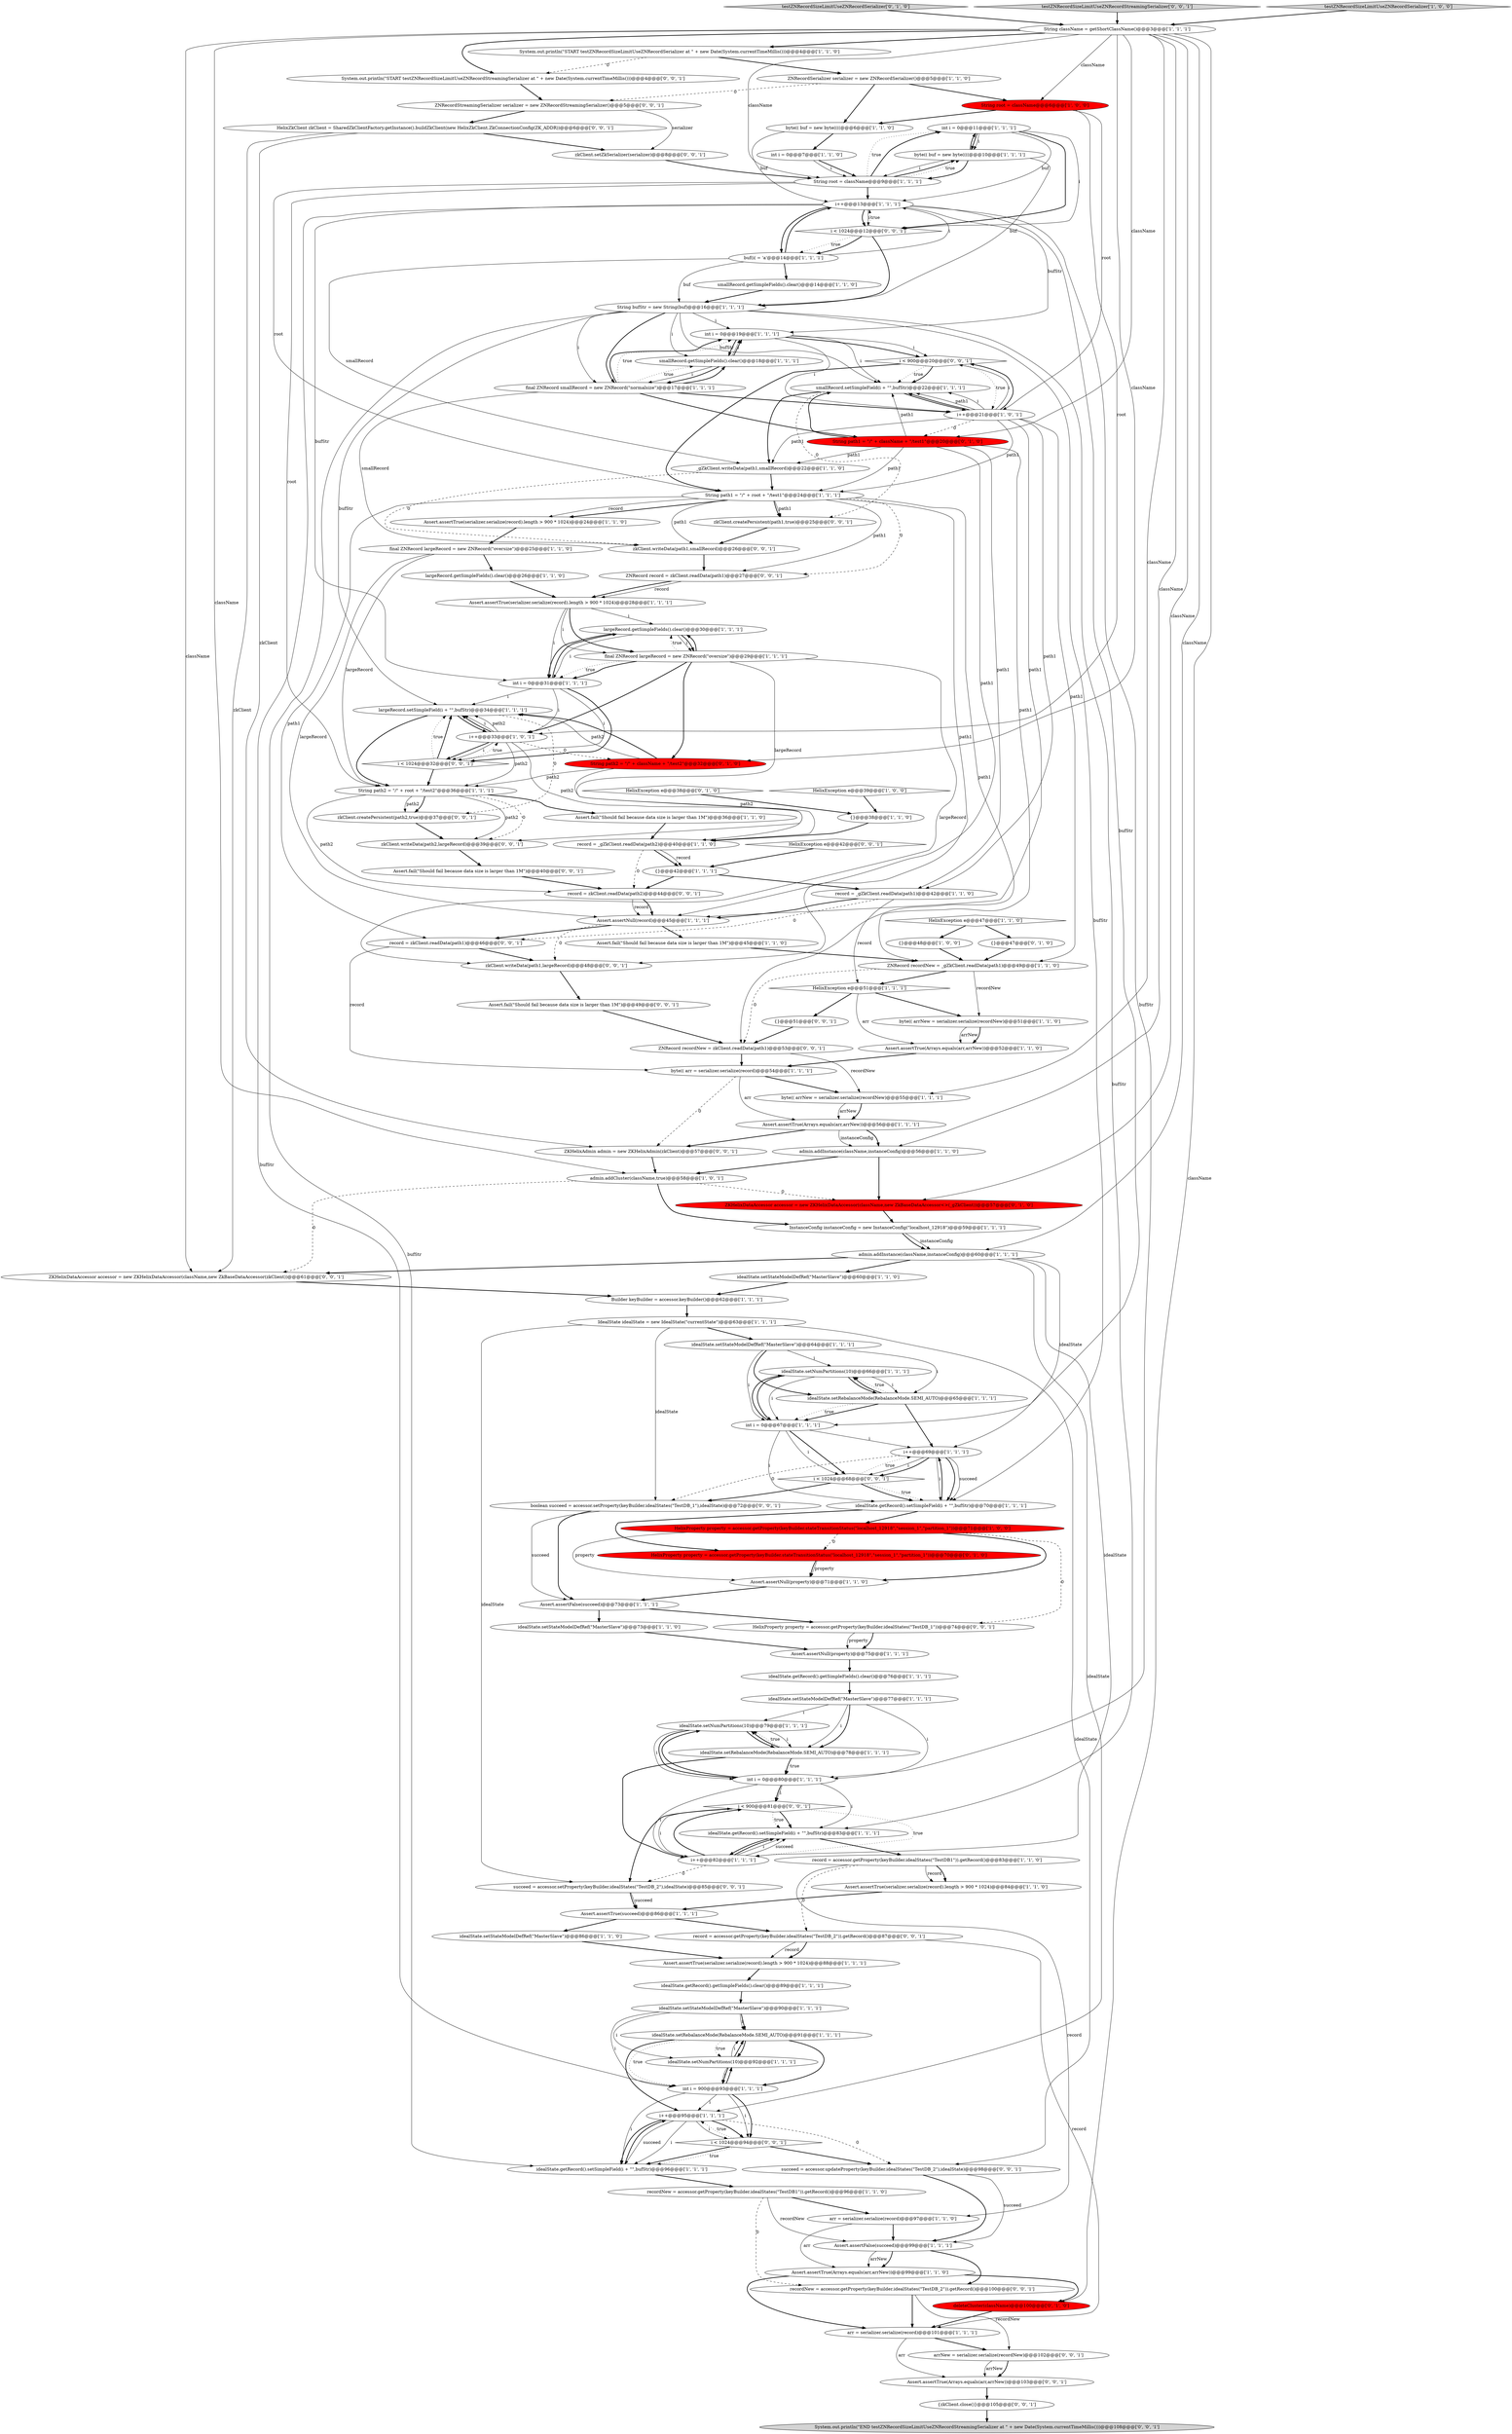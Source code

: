 digraph {
93 [style = filled, label = "deleteCluster(className)@@@100@@@['0', '1', '0']", fillcolor = red, shape = ellipse image = "AAA1AAABBB2BBB"];
26 [style = filled, label = "Assert.fail(\"Should fail because data size is larger than 1M\")@@@45@@@['1', '1', '0']", fillcolor = white, shape = ellipse image = "AAA0AAABBB1BBB"];
91 [style = filled, label = "HelixException e@@@38@@@['0', '1', '0']", fillcolor = white, shape = diamond image = "AAA0AAABBB2BBB"];
36 [style = filled, label = "{}@@@48@@@['1', '0', '0']", fillcolor = white, shape = ellipse image = "AAA0AAABBB1BBB"];
113 [style = filled, label = "zkClient.writeData(path1,smallRecord)@@@26@@@['0', '0', '1']", fillcolor = white, shape = ellipse image = "AAA0AAABBB3BBB"];
104 [style = filled, label = "i < 900@@@20@@@['0', '0', '1']", fillcolor = white, shape = diamond image = "AAA0AAABBB3BBB"];
59 [style = filled, label = "Assert.assertFalse(succeed)@@@99@@@['1', '1', '1']", fillcolor = white, shape = ellipse image = "AAA0AAABBB1BBB"];
2 [style = filled, label = "Assert.assertTrue(serializer.serialize(record).length > 900 * 1024)@@@88@@@['1', '1', '1']", fillcolor = white, shape = ellipse image = "AAA0AAABBB1BBB"];
120 [style = filled, label = "Assert.assertTrue(Arrays.equals(arr,arrNew))@@@103@@@['0', '0', '1']", fillcolor = white, shape = ellipse image = "AAA0AAABBB3BBB"];
25 [style = filled, label = "idealState.setStateModelDefRef(\"MasterSlave\")@@@60@@@['1', '1', '0']", fillcolor = white, shape = ellipse image = "AAA0AAABBB1BBB"];
87 [style = filled, label = "Assert.assertTrue(succeed)@@@86@@@['1', '1', '1']", fillcolor = white, shape = ellipse image = "AAA0AAABBB1BBB"];
14 [style = filled, label = "smallRecord.getSimpleFields().clear()@@@14@@@['1', '1', '0']", fillcolor = white, shape = ellipse image = "AAA0AAABBB1BBB"];
96 [style = filled, label = "HelixProperty property = accessor.getProperty(keyBuilder.stateTransitionStatus(\"localhost_12918\",\"session_1\",\"partition_1\"))@@@70@@@['0', '1', '0']", fillcolor = red, shape = ellipse image = "AAA1AAABBB2BBB"];
4 [style = filled, label = "idealState.setNumPartitions(10)@@@79@@@['1', '1', '1']", fillcolor = white, shape = ellipse image = "AAA0AAABBB1BBB"];
13 [style = filled, label = "idealState.getRecord().getSimpleFields().clear()@@@89@@@['1', '1', '1']", fillcolor = white, shape = ellipse image = "AAA0AAABBB1BBB"];
31 [style = filled, label = "HelixProperty property = accessor.getProperty(keyBuilder.stateTransitionStatus(\"localhost_12918\",\"session_1\",\"partition_1\"))@@@71@@@['1', '0', '0']", fillcolor = red, shape = ellipse image = "AAA1AAABBB1BBB"];
3 [style = filled, label = "idealState.setNumPartitions(10)@@@66@@@['1', '1', '1']", fillcolor = white, shape = ellipse image = "AAA0AAABBB1BBB"];
65 [style = filled, label = "int i = 0@@@19@@@['1', '1', '1']", fillcolor = white, shape = ellipse image = "AAA0AAABBB1BBB"];
122 [style = filled, label = "recordNew = accessor.getProperty(keyBuilder.idealStates(\"TestDB_2\")).getRecord()@@@100@@@['0', '0', '1']", fillcolor = white, shape = ellipse image = "AAA0AAABBB3BBB"];
38 [style = filled, label = "smallRecord.setSimpleField(i + \"\",bufStr)@@@22@@@['1', '1', '1']", fillcolor = white, shape = ellipse image = "AAA0AAABBB1BBB"];
124 [style = filled, label = "HelixProperty property = accessor.getProperty(keyBuilder.idealStates(\"TestDB_1\"))@@@74@@@['0', '0', '1']", fillcolor = white, shape = ellipse image = "AAA0AAABBB3BBB"];
17 [style = filled, label = "System.out.println(\"START testZNRecordSizeLimitUseZNRecordSerializer at \" + new Date(System.currentTimeMillis()))@@@4@@@['1', '1', '0']", fillcolor = white, shape = ellipse image = "AAA0AAABBB1BBB"];
49 [style = filled, label = "idealState.getRecord().setSimpleField(i + \"\",bufStr)@@@96@@@['1', '1', '1']", fillcolor = white, shape = ellipse image = "AAA0AAABBB1BBB"];
15 [style = filled, label = "idealState.setRebalanceMode(RebalanceMode.SEMI_AUTO)@@@65@@@['1', '1', '1']", fillcolor = white, shape = ellipse image = "AAA0AAABBB1BBB"];
125 [style = filled, label = "Assert.fail(\"Should fail because data size is larger than 1M\")@@@49@@@['0', '0', '1']", fillcolor = white, shape = ellipse image = "AAA0AAABBB3BBB"];
73 [style = filled, label = "HelixException e@@@51@@@['1', '1', '1']", fillcolor = white, shape = diamond image = "AAA0AAABBB1BBB"];
106 [style = filled, label = "ZKHelixDataAccessor accessor = new ZKHelixDataAccessor(className,new ZkBaseDataAccessor(zkClient))@@@61@@@['0', '0', '1']", fillcolor = white, shape = ellipse image = "AAA0AAABBB3BBB"];
129 [style = filled, label = "succeed = accessor.setProperty(keyBuilder.idealStates(\"TestDB_2\"),idealState)@@@85@@@['0', '0', '1']", fillcolor = white, shape = ellipse image = "AAA0AAABBB3BBB"];
5 [style = filled, label = "largeRecord.setSimpleField(i + \"\",bufStr)@@@34@@@['1', '1', '1']", fillcolor = white, shape = ellipse image = "AAA0AAABBB1BBB"];
105 [style = filled, label = "ZNRecord record = zkClient.readData(path1)@@@27@@@['0', '0', '1']", fillcolor = white, shape = ellipse image = "AAA0AAABBB3BBB"];
80 [style = filled, label = "String path2 = \"/\" + root + \"/test2\"@@@36@@@['1', '1', '1']", fillcolor = white, shape = ellipse image = "AAA0AAABBB1BBB"];
86 [style = filled, label = "Assert.fail(\"Should fail because data size is larger than 1M\")@@@36@@@['1', '1', '0']", fillcolor = white, shape = ellipse image = "AAA0AAABBB1BBB"];
76 [style = filled, label = "Assert.assertTrue(serializer.serialize(record).length > 900 * 1024)@@@24@@@['1', '1', '0']", fillcolor = white, shape = ellipse image = "AAA0AAABBB1BBB"];
0 [style = filled, label = "HelixException e@@@39@@@['1', '0', '0']", fillcolor = white, shape = diamond image = "AAA0AAABBB1BBB"];
45 [style = filled, label = "admin.addCluster(className,true)@@@58@@@['1', '0', '1']", fillcolor = white, shape = ellipse image = "AAA0AAABBB1BBB"];
83 [style = filled, label = "idealState.setStateModelDefRef(\"MasterSlave\")@@@77@@@['1', '1', '1']", fillcolor = white, shape = ellipse image = "AAA0AAABBB1BBB"];
97 [style = filled, label = "String path2 = \"/\" + className + \"/test2\"@@@32@@@['0', '1', '0']", fillcolor = red, shape = ellipse image = "AAA1AAABBB2BBB"];
103 [style = filled, label = "HelixException e@@@42@@@['0', '0', '1']", fillcolor = white, shape = diamond image = "AAA0AAABBB3BBB"];
34 [style = filled, label = "byte(( arrNew = serializer.serialize(recordNew)@@@55@@@['1', '1', '1']", fillcolor = white, shape = ellipse image = "AAA0AAABBB1BBB"];
110 [style = filled, label = "i < 1024@@@68@@@['0', '0', '1']", fillcolor = white, shape = diamond image = "AAA0AAABBB3BBB"];
11 [style = filled, label = "idealState.getRecord().setSimpleField(i + \"\",bufStr)@@@70@@@['1', '1', '1']", fillcolor = white, shape = ellipse image = "AAA0AAABBB1BBB"];
101 [style = filled, label = "ZNRecordStreamingSerializer serializer = new ZNRecordStreamingSerializer()@@@5@@@['0', '0', '1']", fillcolor = white, shape = ellipse image = "AAA0AAABBB3BBB"];
54 [style = filled, label = "int i = 0@@@7@@@['1', '1', '0']", fillcolor = white, shape = ellipse image = "AAA0AAABBB1BBB"];
117 [style = filled, label = "record = accessor.getProperty(keyBuilder.idealStates(\"TestDB_2\")).getRecord()@@@87@@@['0', '0', '1']", fillcolor = white, shape = ellipse image = "AAA0AAABBB3BBB"];
6 [style = filled, label = "i++@@@69@@@['1', '1', '1']", fillcolor = white, shape = ellipse image = "AAA0AAABBB1BBB"];
50 [style = filled, label = "idealState.getRecord().setSimpleField(i + \"\",bufStr)@@@83@@@['1', '1', '1']", fillcolor = white, shape = ellipse image = "AAA0AAABBB1BBB"];
23 [style = filled, label = "IdealState idealState = new IdealState(\"currentState\")@@@63@@@['1', '1', '1']", fillcolor = white, shape = ellipse image = "AAA0AAABBB1BBB"];
112 [style = filled, label = "System.out.println(\"END testZNRecordSizeLimitUseZNRecordStreamingSerializer at \" + new Date(System.currentTimeMillis()))@@@108@@@['0', '0', '1']", fillcolor = lightgray, shape = ellipse image = "AAA0AAABBB3BBB"];
92 [style = filled, label = "testZNRecordSizeLimitUseZNRecordSerializer['0', '1', '0']", fillcolor = lightgray, shape = diamond image = "AAA0AAABBB2BBB"];
39 [style = filled, label = "Assert.assertNull(property)@@@75@@@['1', '1', '1']", fillcolor = white, shape = ellipse image = "AAA0AAABBB1BBB"];
67 [style = filled, label = "idealState.setRebalanceMode(RebalanceMode.SEMI_AUTO)@@@91@@@['1', '1', '1']", fillcolor = white, shape = ellipse image = "AAA0AAABBB1BBB"];
12 [style = filled, label = "i++@@@82@@@['1', '1', '1']", fillcolor = white, shape = ellipse image = "AAA0AAABBB1BBB"];
100 [style = filled, label = "{}@@@51@@@['0', '0', '1']", fillcolor = white, shape = ellipse image = "AAA0AAABBB3BBB"];
118 [style = filled, label = "i < 1024@@@94@@@['0', '0', '1']", fillcolor = white, shape = diamond image = "AAA0AAABBB3BBB"];
8 [style = filled, label = "Assert.assertNull(record)@@@45@@@['1', '1', '1']", fillcolor = white, shape = ellipse image = "AAA0AAABBB1BBB"];
69 [style = filled, label = "Assert.assertTrue(Arrays.equals(arr,arrNew))@@@99@@@['1', '1', '0']", fillcolor = white, shape = ellipse image = "AAA0AAABBB1BBB"];
19 [style = filled, label = "smallRecord.getSimpleFields().clear()@@@18@@@['1', '1', '1']", fillcolor = white, shape = ellipse image = "AAA0AAABBB1BBB"];
22 [style = filled, label = "_gZkClient.writeData(path1,smallRecord)@@@22@@@['1', '1', '0']", fillcolor = white, shape = ellipse image = "AAA0AAABBB1BBB"];
9 [style = filled, label = "String root = className@@@9@@@['1', '1', '1']", fillcolor = white, shape = ellipse image = "AAA0AAABBB1BBB"];
81 [style = filled, label = "ZNRecord recordNew = _gZkClient.readData(path1)@@@49@@@['1', '1', '0']", fillcolor = white, shape = ellipse image = "AAA0AAABBB1BBB"];
132 [style = filled, label = "Assert.fail(\"Should fail because data size is larger than 1M\")@@@40@@@['0', '0', '1']", fillcolor = white, shape = ellipse image = "AAA0AAABBB3BBB"];
10 [style = filled, label = "arr = serializer.serialize(record)@@@101@@@['1', '1', '1']", fillcolor = white, shape = ellipse image = "AAA0AAABBB1BBB"];
40 [style = filled, label = "Assert.assertTrue(serializer.serialize(record).length > 900 * 1024)@@@28@@@['1', '1', '1']", fillcolor = white, shape = ellipse image = "AAA0AAABBB1BBB"];
58 [style = filled, label = "String bufStr = new String(buf)@@@16@@@['1', '1', '1']", fillcolor = white, shape = ellipse image = "AAA0AAABBB1BBB"];
20 [style = filled, label = "idealState.setStateModelDefRef(\"MasterSlave\")@@@64@@@['1', '1', '1']", fillcolor = white, shape = ellipse image = "AAA0AAABBB1BBB"];
123 [style = filled, label = "System.out.println(\"START testZNRecordSizeLimitUseZNRecordStreamingSerializer at \" + new Date(System.currentTimeMillis()))@@@4@@@['0', '0', '1']", fillcolor = white, shape = ellipse image = "AAA0AAABBB3BBB"];
88 [style = filled, label = "largeRecord.getSimpleFields().clear()@@@26@@@['1', '1', '0']", fillcolor = white, shape = ellipse image = "AAA0AAABBB1BBB"];
66 [style = filled, label = "record = _gZkClient.readData(path2)@@@40@@@['1', '1', '0']", fillcolor = white, shape = ellipse image = "AAA0AAABBB1BBB"];
37 [style = filled, label = "Builder keyBuilder = accessor.keyBuilder()@@@62@@@['1', '1', '1']", fillcolor = white, shape = ellipse image = "AAA0AAABBB1BBB"];
32 [style = filled, label = "byte(( buf = new byte((((@@@10@@@['1', '1', '1']", fillcolor = white, shape = ellipse image = "AAA0AAABBB1BBB"];
51 [style = filled, label = "byte(( buf = new byte((((@@@6@@@['1', '1', '0']", fillcolor = white, shape = ellipse image = "AAA0AAABBB1BBB"];
77 [style = filled, label = "arr = serializer.serialize(record)@@@97@@@['1', '1', '0']", fillcolor = white, shape = ellipse image = "AAA0AAABBB1BBB"];
41 [style = filled, label = "i++@@@33@@@['1', '0', '1']", fillcolor = white, shape = ellipse image = "AAA0AAABBB1BBB"];
85 [style = filled, label = "{}@@@42@@@['1', '1', '1']", fillcolor = white, shape = ellipse image = "AAA0AAABBB1BBB"];
55 [style = filled, label = "record = accessor.getProperty(keyBuilder.idealStates(\"TestDB1\")).getRecord()@@@83@@@['1', '1', '0']", fillcolor = white, shape = ellipse image = "AAA0AAABBB1BBB"];
47 [style = filled, label = "String className = getShortClassName()@@@3@@@['1', '1', '1']", fillcolor = white, shape = ellipse image = "AAA0AAABBB1BBB"];
114 [style = filled, label = "record = zkClient.readData(path2)@@@44@@@['0', '0', '1']", fillcolor = white, shape = ellipse image = "AAA0AAABBB3BBB"];
108 [style = filled, label = "testZNRecordSizeLimitUseZNRecordStreamingSerializer['0', '0', '1']", fillcolor = lightgray, shape = diamond image = "AAA0AAABBB3BBB"];
42 [style = filled, label = "byte(( arrNew = serializer.serialize(recordNew)@@@51@@@['1', '1', '0']", fillcolor = white, shape = ellipse image = "AAA0AAABBB1BBB"];
107 [style = filled, label = "succeed = accessor.updateProperty(keyBuilder.idealStates(\"TestDB_2\"),idealState)@@@98@@@['0', '0', '1']", fillcolor = white, shape = ellipse image = "AAA0AAABBB3BBB"];
90 [style = filled, label = "String path1 = \"/\" + className + \"/test1\"@@@20@@@['0', '1', '0']", fillcolor = red, shape = ellipse image = "AAA1AAABBB2BBB"];
28 [style = filled, label = "largeRecord.getSimpleFields().clear()@@@30@@@['1', '1', '1']", fillcolor = white, shape = ellipse image = "AAA0AAABBB1BBB"];
52 [style = filled, label = "HelixException e@@@47@@@['1', '1', '0']", fillcolor = white, shape = diamond image = "AAA0AAABBB1BBB"];
116 [style = filled, label = "{zkClient.close()}@@@105@@@['0', '0', '1']", fillcolor = white, shape = ellipse image = "AAA0AAABBB3BBB"];
98 [style = filled, label = "zkClient.writeData(path1,largeRecord)@@@48@@@['0', '0', '1']", fillcolor = white, shape = ellipse image = "AAA0AAABBB3BBB"];
70 [style = filled, label = "i++@@@21@@@['1', '0', '1']", fillcolor = white, shape = ellipse image = "AAA0AAABBB1BBB"];
82 [style = filled, label = "Assert.assertNull(property)@@@71@@@['1', '1', '0']", fillcolor = white, shape = ellipse image = "AAA0AAABBB1BBB"];
33 [style = filled, label = "ZNRecordSerializer serializer = new ZNRecordSerializer()@@@5@@@['1', '1', '0']", fillcolor = white, shape = ellipse image = "AAA0AAABBB1BBB"];
35 [style = filled, label = "i++@@@95@@@['1', '1', '1']", fillcolor = white, shape = ellipse image = "AAA0AAABBB1BBB"];
75 [style = filled, label = "Assert.assertTrue(Arrays.equals(arr,arrNew))@@@52@@@['1', '1', '0']", fillcolor = white, shape = ellipse image = "AAA0AAABBB1BBB"];
128 [style = filled, label = "i < 1024@@@12@@@['0', '0', '1']", fillcolor = white, shape = diamond image = "AAA0AAABBB3BBB"];
127 [style = filled, label = "arrNew = serializer.serialize(recordNew)@@@102@@@['0', '0', '1']", fillcolor = white, shape = ellipse image = "AAA0AAABBB3BBB"];
111 [style = filled, label = "zkClient.createPersistent(path2,true)@@@37@@@['0', '0', '1']", fillcolor = white, shape = ellipse image = "AAA0AAABBB3BBB"];
1 [style = filled, label = "Assert.assertFalse(succeed)@@@73@@@['1', '1', '1']", fillcolor = white, shape = ellipse image = "AAA0AAABBB1BBB"];
43 [style = filled, label = "admin.addInstance(className,instanceConfig)@@@56@@@['1', '1', '0']", fillcolor = white, shape = ellipse image = "AAA0AAABBB1BBB"];
21 [style = filled, label = "Assert.assertTrue(serializer.serialize(record).length > 900 * 1024)@@@84@@@['1', '1', '0']", fillcolor = white, shape = ellipse image = "AAA0AAABBB1BBB"];
102 [style = filled, label = "i < 1024@@@32@@@['0', '0', '1']", fillcolor = white, shape = diamond image = "AAA0AAABBB3BBB"];
16 [style = filled, label = "record = _gZkClient.readData(path1)@@@42@@@['1', '1', '0']", fillcolor = white, shape = ellipse image = "AAA0AAABBB1BBB"];
62 [style = filled, label = "int i = 0@@@11@@@['1', '1', '1']", fillcolor = white, shape = ellipse image = "AAA0AAABBB1BBB"];
126 [style = filled, label = "i < 900@@@81@@@['0', '0', '1']", fillcolor = white, shape = diamond image = "AAA0AAABBB3BBB"];
131 [style = filled, label = "boolean succeed = accessor.setProperty(keyBuilder.idealStates(\"TestDB_1\"),idealState)@@@72@@@['0', '0', '1']", fillcolor = white, shape = ellipse image = "AAA0AAABBB3BBB"];
130 [style = filled, label = "zkClient.setZkSerializer(serializer)@@@8@@@['0', '0', '1']", fillcolor = white, shape = ellipse image = "AAA0AAABBB3BBB"];
84 [style = filled, label = "idealState.setNumPartitions(10)@@@92@@@['1', '1', '1']", fillcolor = white, shape = ellipse image = "AAA0AAABBB1BBB"];
119 [style = filled, label = "record = zkClient.readData(path1)@@@46@@@['0', '0', '1']", fillcolor = white, shape = ellipse image = "AAA0AAABBB3BBB"];
71 [style = filled, label = "idealState.setStateModelDefRef(\"MasterSlave\")@@@86@@@['1', '1', '0']", fillcolor = white, shape = ellipse image = "AAA0AAABBB1BBB"];
46 [style = filled, label = "testZNRecordSizeLimitUseZNRecordSerializer['1', '0', '0']", fillcolor = lightgray, shape = diamond image = "AAA0AAABBB1BBB"];
115 [style = filled, label = "zkClient.writeData(path2,largeRecord)@@@39@@@['0', '0', '1']", fillcolor = white, shape = ellipse image = "AAA0AAABBB3BBB"];
63 [style = filled, label = "Assert.assertTrue(Arrays.equals(arr,arrNew))@@@56@@@['1', '1', '1']", fillcolor = white, shape = ellipse image = "AAA0AAABBB1BBB"];
72 [style = filled, label = "final ZNRecord smallRecord = new ZNRecord(\"normalsize\")@@@17@@@['1', '1', '1']", fillcolor = white, shape = ellipse image = "AAA0AAABBB1BBB"];
133 [style = filled, label = "HelixZkClient zkClient = SharedZkClientFactory.getInstance().buildZkClient(new HelixZkClient.ZkConnectionConfig(ZK_ADDR))@@@6@@@['0', '0', '1']", fillcolor = white, shape = ellipse image = "AAA0AAABBB3BBB"];
94 [style = filled, label = "ZKHelixDataAccessor accessor = new ZKHelixDataAccessor(className,new ZkBaseDataAccessor<>(_gZkClient))@@@57@@@['0', '1', '0']", fillcolor = red, shape = ellipse image = "AAA1AAABBB2BBB"];
68 [style = filled, label = "byte(( arr = serializer.serialize(record)@@@54@@@['1', '1', '1']", fillcolor = white, shape = ellipse image = "AAA0AAABBB1BBB"];
79 [style = filled, label = "final ZNRecord largeRecord = new ZNRecord(\"oversize\")@@@25@@@['1', '1', '0']", fillcolor = white, shape = ellipse image = "AAA0AAABBB1BBB"];
24 [style = filled, label = "admin.addInstance(className,instanceConfig)@@@60@@@['1', '1', '1']", fillcolor = white, shape = ellipse image = "AAA0AAABBB1BBB"];
78 [style = filled, label = "int i = 0@@@31@@@['1', '1', '1']", fillcolor = white, shape = ellipse image = "AAA0AAABBB1BBB"];
57 [style = filled, label = "String path1 = \"/\" + root + \"/test1\"@@@24@@@['1', '1', '1']", fillcolor = white, shape = ellipse image = "AAA0AAABBB1BBB"];
121 [style = filled, label = "zkClient.createPersistent(path1,true)@@@25@@@['0', '0', '1']", fillcolor = white, shape = ellipse image = "AAA0AAABBB3BBB"];
44 [style = filled, label = "{}@@@38@@@['1', '1', '0']", fillcolor = white, shape = ellipse image = "AAA0AAABBB1BBB"];
18 [style = filled, label = "i++@@@13@@@['1', '1', '1']", fillcolor = white, shape = ellipse image = "AAA0AAABBB1BBB"];
64 [style = filled, label = "int i = 0@@@67@@@['1', '1', '1']", fillcolor = white, shape = ellipse image = "AAA0AAABBB1BBB"];
99 [style = filled, label = "ZNRecord recordNew = zkClient.readData(path1)@@@53@@@['0', '0', '1']", fillcolor = white, shape = ellipse image = "AAA0AAABBB3BBB"];
95 [style = filled, label = "{}@@@47@@@['0', '1', '0']", fillcolor = white, shape = ellipse image = "AAA0AAABBB2BBB"];
7 [style = filled, label = "final ZNRecord largeRecord = new ZNRecord(\"oversize\")@@@29@@@['1', '1', '1']", fillcolor = white, shape = ellipse image = "AAA0AAABBB1BBB"];
29 [style = filled, label = "InstanceConfig instanceConfig = new InstanceConfig(\"localhost_12918\")@@@59@@@['1', '1', '1']", fillcolor = white, shape = ellipse image = "AAA0AAABBB1BBB"];
53 [style = filled, label = "recordNew = accessor.getProperty(keyBuilder.idealStates(\"TestDB1\")).getRecord()@@@96@@@['1', '1', '0']", fillcolor = white, shape = ellipse image = "AAA0AAABBB1BBB"];
109 [style = filled, label = "ZKHelixAdmin admin = new ZKHelixAdmin(zkClient)@@@57@@@['0', '0', '1']", fillcolor = white, shape = ellipse image = "AAA0AAABBB3BBB"];
48 [style = filled, label = "buf(i( = 'a'@@@14@@@['1', '1', '1']", fillcolor = white, shape = ellipse image = "AAA0AAABBB1BBB"];
30 [style = filled, label = "idealState.setRebalanceMode(RebalanceMode.SEMI_AUTO)@@@78@@@['1', '1', '1']", fillcolor = white, shape = ellipse image = "AAA0AAABBB1BBB"];
74 [style = filled, label = "idealState.setStateModelDefRef(\"MasterSlave\")@@@73@@@['1', '1', '0']", fillcolor = white, shape = ellipse image = "AAA0AAABBB1BBB"];
61 [style = filled, label = "idealState.setStateModelDefRef(\"MasterSlave\")@@@90@@@['1', '1', '1']", fillcolor = white, shape = ellipse image = "AAA0AAABBB1BBB"];
56 [style = filled, label = "String root = className@@@6@@@['1', '0', '0']", fillcolor = red, shape = ellipse image = "AAA1AAABBB1BBB"];
89 [style = filled, label = "int i = 0@@@80@@@['1', '1', '1']", fillcolor = white, shape = ellipse image = "AAA0AAABBB1BBB"];
27 [style = filled, label = "int i = 900@@@93@@@['1', '1', '1']", fillcolor = white, shape = ellipse image = "AAA0AAABBB1BBB"];
60 [style = filled, label = "idealState.getRecord().getSimpleFields().clear()@@@76@@@['1', '1', '1']", fillcolor = white, shape = ellipse image = "AAA0AAABBB1BBB"];
41->102 [style = bold, label=""];
97->5 [style = bold, label=""];
35->49 [style = solid, label="succeed"];
57->121 [style = solid, label="path1"];
102->5 [style = dotted, label="true"];
61->67 [style = solid, label="i"];
12->126 [style = solid, label="i"];
3->15 [style = solid, label="i"];
126->50 [style = bold, label=""];
58->50 [style = solid, label="bufStr"];
39->60 [style = bold, label=""];
57->105 [style = dashed, label="0"];
102->5 [style = bold, label=""];
41->97 [style = dashed, label="0"];
88->40 [style = bold, label=""];
12->129 [style = dashed, label="0"];
33->56 [style = bold, label=""];
22->113 [style = dashed, label="0"];
41->80 [style = solid, label="path2"];
18->78 [style = solid, label="bufStr"];
5->111 [style = dashed, label="0"];
77->59 [style = bold, label=""];
23->107 [style = solid, label="idealState"];
9->57 [style = solid, label="root"];
78->102 [style = solid, label="i"];
64->11 [style = solid, label="i"];
7->78 [style = dotted, label="true"];
82->1 [style = bold, label=""];
28->78 [style = solid, label="i"];
9->32 [style = bold, label=""];
67->84 [style = bold, label=""];
78->41 [style = solid, label="i"];
67->84 [style = dotted, label="true"];
104->70 [style = dotted, label="true"];
43->45 [style = bold, label=""];
119->68 [style = solid, label="record"];
94->29 [style = bold, label=""];
28->78 [style = bold, label=""];
56->70 [style = solid, label="root"];
8->98 [style = dashed, label="0"];
3->64 [style = bold, label=""];
18->64 [style = solid, label="bufStr"];
55->21 [style = solid, label="record"];
102->80 [style = bold, label=""];
69->93 [style = bold, label=""];
67->35 [style = bold, label=""];
70->81 [style = solid, label="path1"];
23->20 [style = bold, label=""];
96->82 [style = solid, label="property"];
62->32 [style = bold, label=""];
48->14 [style = bold, label=""];
99->34 [style = solid, label="recordNew"];
121->113 [style = bold, label=""];
57->105 [style = solid, label="path1"];
99->68 [style = bold, label=""];
115->132 [style = bold, label=""];
27->35 [style = solid, label="i"];
110->11 [style = dotted, label="true"];
18->48 [style = bold, label=""];
9->18 [style = bold, label=""];
72->65 [style = bold, label=""];
56->41 [style = solid, label="root"];
31->96 [style = dashed, label="0"];
47->56 [style = solid, label="className"];
69->10 [style = bold, label=""];
59->69 [style = bold, label=""];
17->123 [style = dashed, label="0"];
74->39 [style = bold, label=""];
19->72 [style = solid, label="i"];
65->104 [style = solid, label="i"];
114->8 [style = solid, label="record"];
12->50 [style = bold, label=""];
119->98 [style = bold, label=""];
15->6 [style = bold, label=""];
58->49 [style = solid, label="bufStr"];
93->10 [style = bold, label=""];
38->70 [style = bold, label=""];
126->129 [style = bold, label=""];
57->121 [style = bold, label=""];
80->115 [style = solid, label="path2"];
33->51 [style = bold, label=""];
83->30 [style = solid, label="i"];
80->115 [style = dashed, label="0"];
117->10 [style = solid, label="record"];
4->30 [style = solid, label="i"];
127->120 [style = bold, label=""];
19->65 [style = solid, label="i"];
47->45 [style = solid, label="className"];
38->22 [style = bold, label=""];
12->50 [style = solid, label="i"];
41->5 [style = bold, label=""];
34->63 [style = bold, label=""];
104->57 [style = bold, label=""];
60->83 [style = bold, label=""];
35->49 [style = solid, label="i"];
81->73 [style = bold, label=""];
114->8 [style = bold, label=""];
32->9 [style = solid, label="i"];
73->100 [style = bold, label=""];
100->99 [style = bold, label=""];
91->44 [style = bold, label=""];
9->62 [style = dotted, label="true"];
42->75 [style = solid, label="arrNew"];
32->62 [style = bold, label=""];
50->55 [style = bold, label=""];
68->63 [style = solid, label="arr"];
47->93 [style = solid, label="className"];
34->63 [style = solid, label="arrNew"];
24->106 [style = bold, label=""];
66->85 [style = bold, label=""];
20->15 [style = bold, label=""];
65->70 [style = solid, label="i"];
6->131 [style = dashed, label="0"];
10->127 [style = bold, label=""];
43->94 [style = bold, label=""];
78->5 [style = solid, label="i"];
86->66 [style = bold, label=""];
122->127 [style = solid, label="recordNew"];
70->57 [style = solid, label="path1"];
47->34 [style = solid, label="className"];
45->29 [style = bold, label=""];
70->38 [style = solid, label="path1"];
1->124 [style = bold, label=""];
7->78 [style = bold, label=""];
81->99 [style = dashed, label="0"];
79->8 [style = solid, label="largeRecord"];
62->128 [style = solid, label="i"];
124->39 [style = bold, label=""];
0->44 [style = bold, label=""];
9->80 [style = solid, label="root"];
55->77 [style = solid, label="record"];
70->16 [style = solid, label="path1"];
23->131 [style = solid, label="idealState"];
1->74 [style = bold, label=""];
89->4 [style = bold, label=""];
61->27 [style = solid, label="i"];
128->48 [style = dotted, label="true"];
58->38 [style = solid, label="bufStr"];
53->122 [style = dashed, label="0"];
59->122 [style = bold, label=""];
64->6 [style = solid, label="i"];
14->58 [style = bold, label=""];
28->7 [style = solid, label="i"];
120->116 [style = bold, label=""];
57->119 [style = solid, label="path1"];
32->9 [style = bold, label=""];
11->31 [style = bold, label=""];
126->12 [style = dotted, label="true"];
102->41 [style = dotted, label="true"];
110->11 [style = bold, label=""];
90->16 [style = solid, label="path1"];
7->41 [style = bold, label=""];
97->66 [style = solid, label="path2"];
21->87 [style = bold, label=""];
61->84 [style = solid, label="i"];
85->114 [style = bold, label=""];
72->19 [style = bold, label=""];
35->118 [style = bold, label=""];
62->18 [style = solid, label="buf"];
16->73 [style = solid, label="record"];
133->109 [style = solid, label="zkClient"];
33->101 [style = dashed, label="0"];
118->49 [style = bold, label=""];
28->7 [style = bold, label=""];
71->2 [style = bold, label=""];
128->58 [style = bold, label=""];
63->109 [style = bold, label=""];
17->33 [style = bold, label=""];
9->62 [style = bold, label=""];
109->45 [style = bold, label=""];
24->12 [style = solid, label="idealState"];
80->111 [style = bold, label=""];
129->87 [style = bold, label=""];
77->69 [style = solid, label="arr"];
49->53 [style = bold, label=""];
65->38 [style = solid, label="i"];
30->89 [style = dotted, label="true"];
4->30 [style = bold, label=""];
40->78 [style = solid, label="i"];
58->72 [style = solid, label="i"];
4->89 [style = bold, label=""];
7->97 [style = bold, label=""];
57->99 [style = solid, label="path1"];
123->101 [style = bold, label=""];
58->65 [style = solid, label="i"];
64->110 [style = bold, label=""];
70->104 [style = solid, label="i"];
31->82 [style = solid, label="property"];
55->117 [style = dashed, label="0"];
47->24 [style = solid, label="className"];
57->113 [style = solid, label="path1"];
105->40 [style = bold, label=""];
70->38 [style = bold, label=""];
41->5 [style = solid, label="i"];
35->118 [style = solid, label="i"];
70->90 [style = dashed, label="0"];
130->9 [style = bold, label=""];
40->7 [style = solid, label="i"];
35->107 [style = dashed, label="0"];
7->98 [style = solid, label="largeRecord"];
6->11 [style = bold, label=""];
30->89 [style = bold, label=""];
81->42 [style = solid, label="recordNew"];
50->12 [style = bold, label=""];
48->18 [style = solid, label="i"];
75->68 [style = bold, label=""];
65->19 [style = bold, label=""];
104->38 [style = dotted, label="true"];
41->102 [style = solid, label="i"];
63->43 [style = bold, label=""];
126->50 [style = dotted, label="true"];
59->69 [style = solid, label="arrNew"];
51->54 [style = bold, label=""];
129->87 [style = solid, label="succeed"];
80->86 [style = bold, label=""];
68->34 [style = bold, label=""];
31->124 [style = dashed, label="0"];
92->47 [style = bold, label=""];
106->37 [style = bold, label=""];
122->10 [style = bold, label=""];
47->94 [style = solid, label="className"];
117->2 [style = solid, label="record"];
54->9 [style = solid, label="i"];
19->72 [style = bold, label=""];
84->27 [style = bold, label=""];
56->51 [style = bold, label=""];
15->3 [style = dotted, label="true"];
97->5 [style = solid, label="path2"];
57->76 [style = bold, label=""];
13->61 [style = bold, label=""];
48->22 [style = solid, label="smallRecord"];
47->97 [style = solid, label="className"];
58->11 [style = solid, label="bufStr"];
15->64 [style = bold, label=""];
16->119 [style = dashed, label="0"];
47->43 [style = solid, label="className"];
133->130 [style = bold, label=""];
63->43 [style = solid, label="instanceConfig"];
20->15 [style = solid, label="i"];
10->120 [style = solid, label="arr"];
70->22 [style = solid, label="path1"];
27->84 [style = bold, label=""];
89->126 [style = solid, label="i"];
20->3 [style = solid, label="i"];
16->8 [style = bold, label=""];
113->105 [style = bold, label=""];
85->16 [style = bold, label=""];
131->1 [style = bold, label=""];
30->4 [style = dotted, label="true"];
62->128 [style = bold, label=""];
31->82 [style = bold, label=""];
29->24 [style = solid, label="instanceConfig"];
20->64 [style = solid, label="i"];
107->59 [style = solid, label="succeed"];
133->106 [style = solid, label="zkClient"];
110->6 [style = dotted, label="true"];
58->72 [style = bold, label=""];
7->28 [style = bold, label=""];
8->119 [style = bold, label=""];
73->75 [style = solid, label="arr"];
90->38 [style = bold, label=""];
83->89 [style = solid, label="i"];
7->28 [style = dotted, label="true"];
53->77 [style = bold, label=""];
125->99 [style = bold, label=""];
90->8 [style = solid, label="path1"];
95->81 [style = bold, label=""];
80->114 [style = solid, label="path2"];
55->21 [style = bold, label=""];
72->70 [style = bold, label=""];
107->59 [style = bold, label=""];
131->1 [style = solid, label="succeed"];
24->35 [style = solid, label="idealState"];
128->18 [style = dotted, label="true"];
19->65 [style = bold, label=""];
118->107 [style = bold, label=""];
37->23 [style = bold, label=""];
46->47 [style = bold, label=""];
27->118 [style = solid, label="i"];
104->38 [style = bold, label=""];
47->90 [style = solid, label="className"];
23->129 [style = solid, label="idealState"];
90->22 [style = solid, label="path1"];
73->42 [style = bold, label=""];
89->12 [style = solid, label="i"];
41->66 [style = solid, label="path2"];
40->7 [style = bold, label=""];
12->126 [style = bold, label=""];
5->41 [style = bold, label=""];
128->48 [style = bold, label=""];
72->19 [style = dotted, label="true"];
79->80 [style = solid, label="largeRecord"];
117->2 [style = bold, label=""];
6->110 [style = solid, label="i"];
54->9 [style = bold, label=""];
18->89 [style = solid, label="bufStr"];
76->79 [style = bold, label=""];
57->76 [style = solid, label="record"];
127->120 [style = solid, label="arrNew"];
8->26 [style = bold, label=""];
4->89 [style = solid, label="i"];
58->5 [style = solid, label="bufStr"];
64->3 [style = bold, label=""];
3->64 [style = solid, label="i"];
7->115 [style = solid, label="largeRecord"];
118->49 [style = dotted, label="true"];
6->110 [style = bold, label=""];
18->65 [style = solid, label="bufStr"];
27->49 [style = solid, label="i"];
80->111 [style = solid, label="path2"];
72->90 [style = bold, label=""];
57->98 [style = solid, label="path1"];
70->8 [style = solid, label="path1"];
22->57 [style = bold, label=""];
11->96 [style = bold, label=""];
48->18 [style = bold, label=""];
124->39 [style = solid, label="property"];
79->88 [style = bold, label=""];
9->32 [style = dotted, label="true"];
58->19 [style = solid, label="i"];
98->125 [style = bold, label=""];
67->27 [style = bold, label=""];
6->11 [style = solid, label="succeed"];
90->38 [style = solid, label="path1"];
12->50 [style = solid, label="succeed"];
26->81 [style = bold, label=""];
47->9 [style = solid, label="className"];
65->104 [style = bold, label=""];
110->131 [style = bold, label=""];
68->109 [style = dashed, label="0"];
45->94 [style = dashed, label="0"];
84->27 [style = solid, label="i"];
101->133 [style = bold, label=""];
83->4 [style = solid, label="i"];
25->37 [style = bold, label=""];
90->57 [style = solid, label="path1"];
87->71 [style = bold, label=""];
89->126 [style = bold, label=""];
96->82 [style = bold, label=""];
52->36 [style = bold, label=""];
83->30 [style = bold, label=""];
40->28 [style = solid, label="i"];
44->66 [style = bold, label=""];
101->130 [style = solid, label="serializer"];
70->38 [style = solid, label="i"];
42->75 [style = bold, label=""];
49->35 [style = bold, label=""];
62->32 [style = solid, label="i"];
84->67 [style = solid, label="i"];
51->18 [style = solid, label="buf"];
87->117 [style = bold, label=""];
35->49 [style = bold, label=""];
52->95 [style = bold, label=""];
15->3 [style = bold, label=""];
72->65 [style = dotted, label="true"];
30->12 [style = bold, label=""];
18->128 [style = bold, label=""];
24->25 [style = bold, label=""];
38->121 [style = dashed, label="0"];
78->28 [style = bold, label=""];
105->40 [style = solid, label="record"];
24->6 [style = solid, label="idealState"];
89->50 [style = solid, label="i"];
61->67 [style = bold, label=""];
90->81 [style = solid, label="path1"];
41->5 [style = solid, label="path2"];
47->123 [style = bold, label=""];
78->102 [style = bold, label=""];
18->27 [style = solid, label="bufStr"];
84->67 [style = bold, label=""];
11->6 [style = bold, label=""];
118->35 [style = dotted, label="true"];
103->85 [style = bold, label=""];
5->80 [style = bold, label=""];
3->15 [style = bold, label=""];
97->80 [style = solid, label="path2"];
18->128 [style = solid, label="i"];
108->47 [style = bold, label=""];
2->13 [style = bold, label=""];
72->113 [style = solid, label="smallRecord"];
15->64 [style = dotted, label="true"];
53->59 [style = solid, label="recordNew"];
27->118 [style = bold, label=""];
66->85 [style = solid, label="record"];
66->114 [style = dashed, label="0"];
70->104 [style = bold, label=""];
116->112 [style = bold, label=""];
6->11 [style = solid, label="i"];
30->4 [style = bold, label=""];
36->81 [style = bold, label=""];
47->106 [style = solid, label="className"];
111->115 [style = bold, label=""];
64->110 [style = solid, label="i"];
48->58 [style = solid, label="buf"];
47->17 [style = bold, label=""];
32->58 [style = solid, label="buf"];
29->24 [style = bold, label=""];
132->114 [style = bold, label=""];
45->106 [style = dashed, label="0"];
67->27 [style = dotted, label="true"];
}
